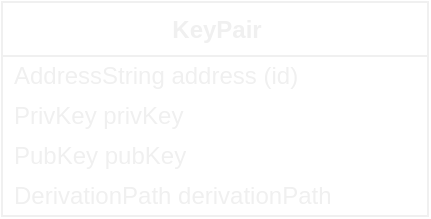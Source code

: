 <mxfile>
    <diagram id="BWYd3KJGAr017hdOrgJx" name="Model">
        <mxGraphModel dx="-3849" dy="-5148" grid="0" gridSize="10" guides="1" tooltips="1" connect="1" arrows="1" fold="1" page="1" pageScale="1" pageWidth="850" pageHeight="1100" math="0" shadow="0">
            <root>
                <mxCell id="0"/>
                <mxCell id="1" parent="0"/>
                <mxCell id="2" value="&lt;b&gt;KeyPair&lt;/b&gt;" style="swimlane;fontStyle=0;align=center;verticalAlign=top;childLayout=stackLayout;horizontal=1;startSize=27;horizontalStack=0;resizeParent=1;resizeParentMax=0;resizeLast=0;collapsible=0;marginBottom=0;html=1;labelBackgroundColor=none;fontColor=#F0F0F0;strokeColor=#F0F0F0;" parent="1" vertex="1">
                    <mxGeometry x="4260" y="5510" width="213" height="107" as="geometry"/>
                </mxCell>
                <mxCell id="8" value="AddressString address (id)" style="text;html=1;strokeColor=none;fillColor=none;align=left;verticalAlign=middle;spacingLeft=4;spacingRight=4;overflow=hidden;rotatable=0;points=[[0,0.5],[1,0.5]];portConstraint=eastwest;labelBackgroundColor=none;fontColor=#F0F0F0;" parent="2" vertex="1">
                    <mxGeometry y="27" width="213" height="20" as="geometry"/>
                </mxCell>
                <mxCell id="5" value="PrivKey privKey" style="text;html=1;strokeColor=none;fillColor=none;align=left;verticalAlign=middle;spacingLeft=4;spacingRight=4;overflow=hidden;rotatable=0;points=[[0,0.5],[1,0.5]];portConstraint=eastwest;labelBackgroundColor=none;fontColor=#F0F0F0;" parent="2" vertex="1">
                    <mxGeometry y="47" width="213" height="20" as="geometry"/>
                </mxCell>
                <mxCell id="7" value="PubKey pubKey" style="text;html=1;strokeColor=none;fillColor=none;align=left;verticalAlign=middle;spacingLeft=4;spacingRight=4;overflow=hidden;rotatable=0;points=[[0,0.5],[1,0.5]];portConstraint=eastwest;labelBackgroundColor=none;fontColor=#F0F0F0;" parent="2" vertex="1">
                    <mxGeometry y="67" width="213" height="20" as="geometry"/>
                </mxCell>
                <mxCell id="4" value="DerivationPath derivationPath" style="text;html=1;strokeColor=none;fillColor=none;align=left;verticalAlign=middle;spacingLeft=4;spacingRight=4;overflow=hidden;rotatable=0;points=[[0,0.5],[1,0.5]];portConstraint=eastwest;labelBackgroundColor=none;fontColor=#F0F0F0;" parent="2" vertex="1">
                    <mxGeometry y="87" width="213" height="20" as="geometry"/>
                </mxCell>
            </root>
        </mxGraphModel>
    </diagram>
    <diagram id="Z8ve_i1k2ViZarEndNJg" name="Validation">
        <mxGraphModel dx="942" dy="352" grid="1" gridSize="10" guides="1" tooltips="1" connect="1" arrows="1" fold="1" page="1" pageScale="1" pageWidth="850" pageHeight="1100" math="0" shadow="0">
            <root>
                <mxCell id="gR1c2OEO8BX57OVhKf7L-0"/>
                <mxCell id="gR1c2OEO8BX57OVhKf7L-1" parent="gR1c2OEO8BX57OVhKf7L-0"/>
                <mxCell id="6rJMJEAZ7CnM76fzyQ4B-0" value="Wallet" style="swimlane;" parent="gR1c2OEO8BX57OVhKf7L-1" vertex="1">
                    <mxGeometry x="10" y="10" width="770" height="300" as="geometry"/>
                </mxCell>
                <mxCell id="6rJMJEAZ7CnM76fzyQ4B-1" value="WalletName" style="swimlane;fontStyle=0;childLayout=stackLayout;horizontal=1;startSize=30;horizontalStack=0;resizeParent=1;resizeParentMax=0;resizeLast=0;collapsible=1;marginBottom=0;" parent="6rJMJEAZ7CnM76fzyQ4B-0" vertex="1">
                    <mxGeometry x="10" y="40" width="390" height="60" as="geometry"/>
                </mxCell>
                <mxCell id="6rJMJEAZ7CnM76fzyQ4B-2" value="1 -  20 characters" style="text;strokeColor=none;fillColor=none;align=left;verticalAlign=middle;spacingLeft=4;spacingRight=4;overflow=hidden;points=[[0,0.5],[1,0.5]];portConstraint=eastwest;rotatable=0;" parent="6rJMJEAZ7CnM76fzyQ4B-1" vertex="1">
                    <mxGeometry y="30" width="390" height="30" as="geometry"/>
                </mxCell>
                <mxCell id="sxQhP49ARwDkgvrZOIdU-0" value="Base58" style="swimlane;fontStyle=0;childLayout=stackLayout;horizontal=1;startSize=30;horizontalStack=0;resizeParent=1;resizeParentMax=0;resizeLast=0;collapsible=1;marginBottom=0;" parent="6rJMJEAZ7CnM76fzyQ4B-0" vertex="1">
                    <mxGeometry x="10" y="110" width="390" height="60" as="geometry"/>
                </mxCell>
                <mxCell id="sxQhP49ARwDkgvrZOIdU-1" value="TBA" style="text;strokeColor=none;fillColor=none;align=left;verticalAlign=middle;spacingLeft=4;spacingRight=4;overflow=hidden;points=[[0,0.5],[1,0.5]];portConstraint=eastwest;rotatable=0;" parent="sxQhP49ARwDkgvrZOIdU-0" vertex="1">
                    <mxGeometry y="30" width="390" height="30" as="geometry"/>
                </mxCell>
            </root>
        </mxGraphModel>
    </diagram>
</mxfile>